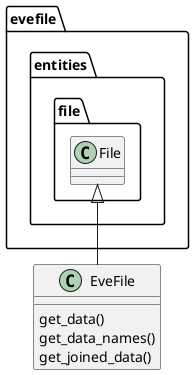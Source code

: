 @startuml
'https://plantuml.com/class-diagram

class EveFile extends evefile.entities.file.File {
    get_data()
    get_data_names()
    get_joined_data()
}

@enduml